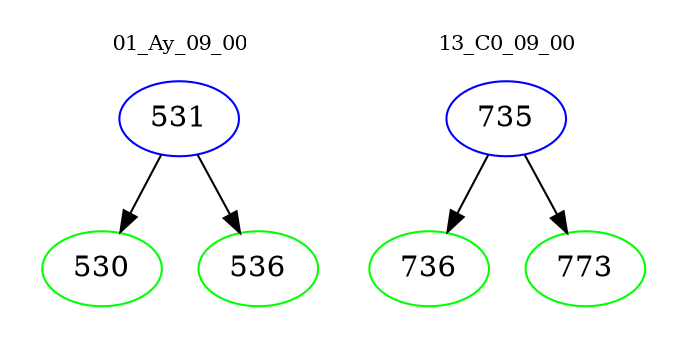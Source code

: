 digraph{
subgraph cluster_0 {
color = white
label = "01_Ay_09_00";
fontsize=10;
T0_531 [label="531", color="blue"]
T0_531 -> T0_530 [color="black"]
T0_530 [label="530", color="green"]
T0_531 -> T0_536 [color="black"]
T0_536 [label="536", color="green"]
}
subgraph cluster_1 {
color = white
label = "13_C0_09_00";
fontsize=10;
T1_735 [label="735", color="blue"]
T1_735 -> T1_736 [color="black"]
T1_736 [label="736", color="green"]
T1_735 -> T1_773 [color="black"]
T1_773 [label="773", color="green"]
}
}
